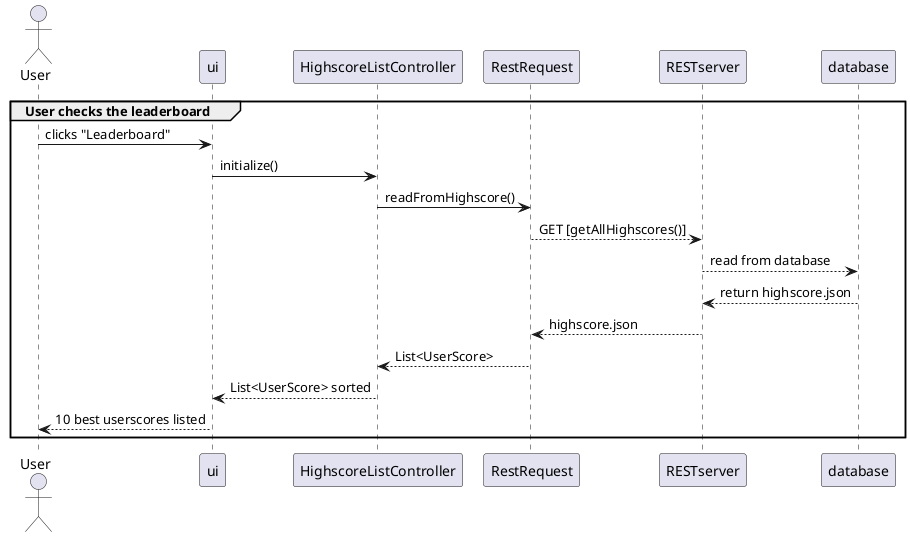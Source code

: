 @startuml rest-sequence-diagram

actor User
group User checks the leaderboard
User -> ui: clicks "Leaderboard"
ui -> HighscoreListController: initialize()
HighscoreListController -> RestRequest: readFromHighscore()
RestRequest --> RESTserver: GET [getAllHighscores()]
RESTserver --> database: read from database
database --> RESTserver: return highscore.json
RESTserver --> RestRequest: highscore.json
RestRequest --> HighscoreListController: List<UserScore>
HighscoreListController --> ui: List<UserScore> sorted
ui --> User: 10 best userscores listed
end 

@enduml